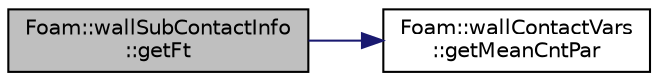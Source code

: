 digraph "Foam::wallSubContactInfo::getFt"
{
 // LATEX_PDF_SIZE
  edge [fontname="Helvetica",fontsize="10",labelfontname="Helvetica",labelfontsize="10"];
  node [fontname="Helvetica",fontsize="10",shape=record];
  rankdir="LR";
  Node1 [label="Foam::wallSubContactInfo\l::getFt",height=0.2,width=0.4,color="black", fillcolor="grey75", style="filled", fontcolor="black",tooltip=" "];
  Node1 -> Node2 [color="midnightblue",fontsize="10",style="solid",fontname="Helvetica"];
  Node2 [label="Foam::wallContactVars\l::getMeanCntPar",height=0.2,width=0.4,color="black", fillcolor="white", style="filled",URL="$classFoam_1_1wallContactVars.html#a6e81a242bdb720f04d6651386923e842",tooltip=" "];
}
